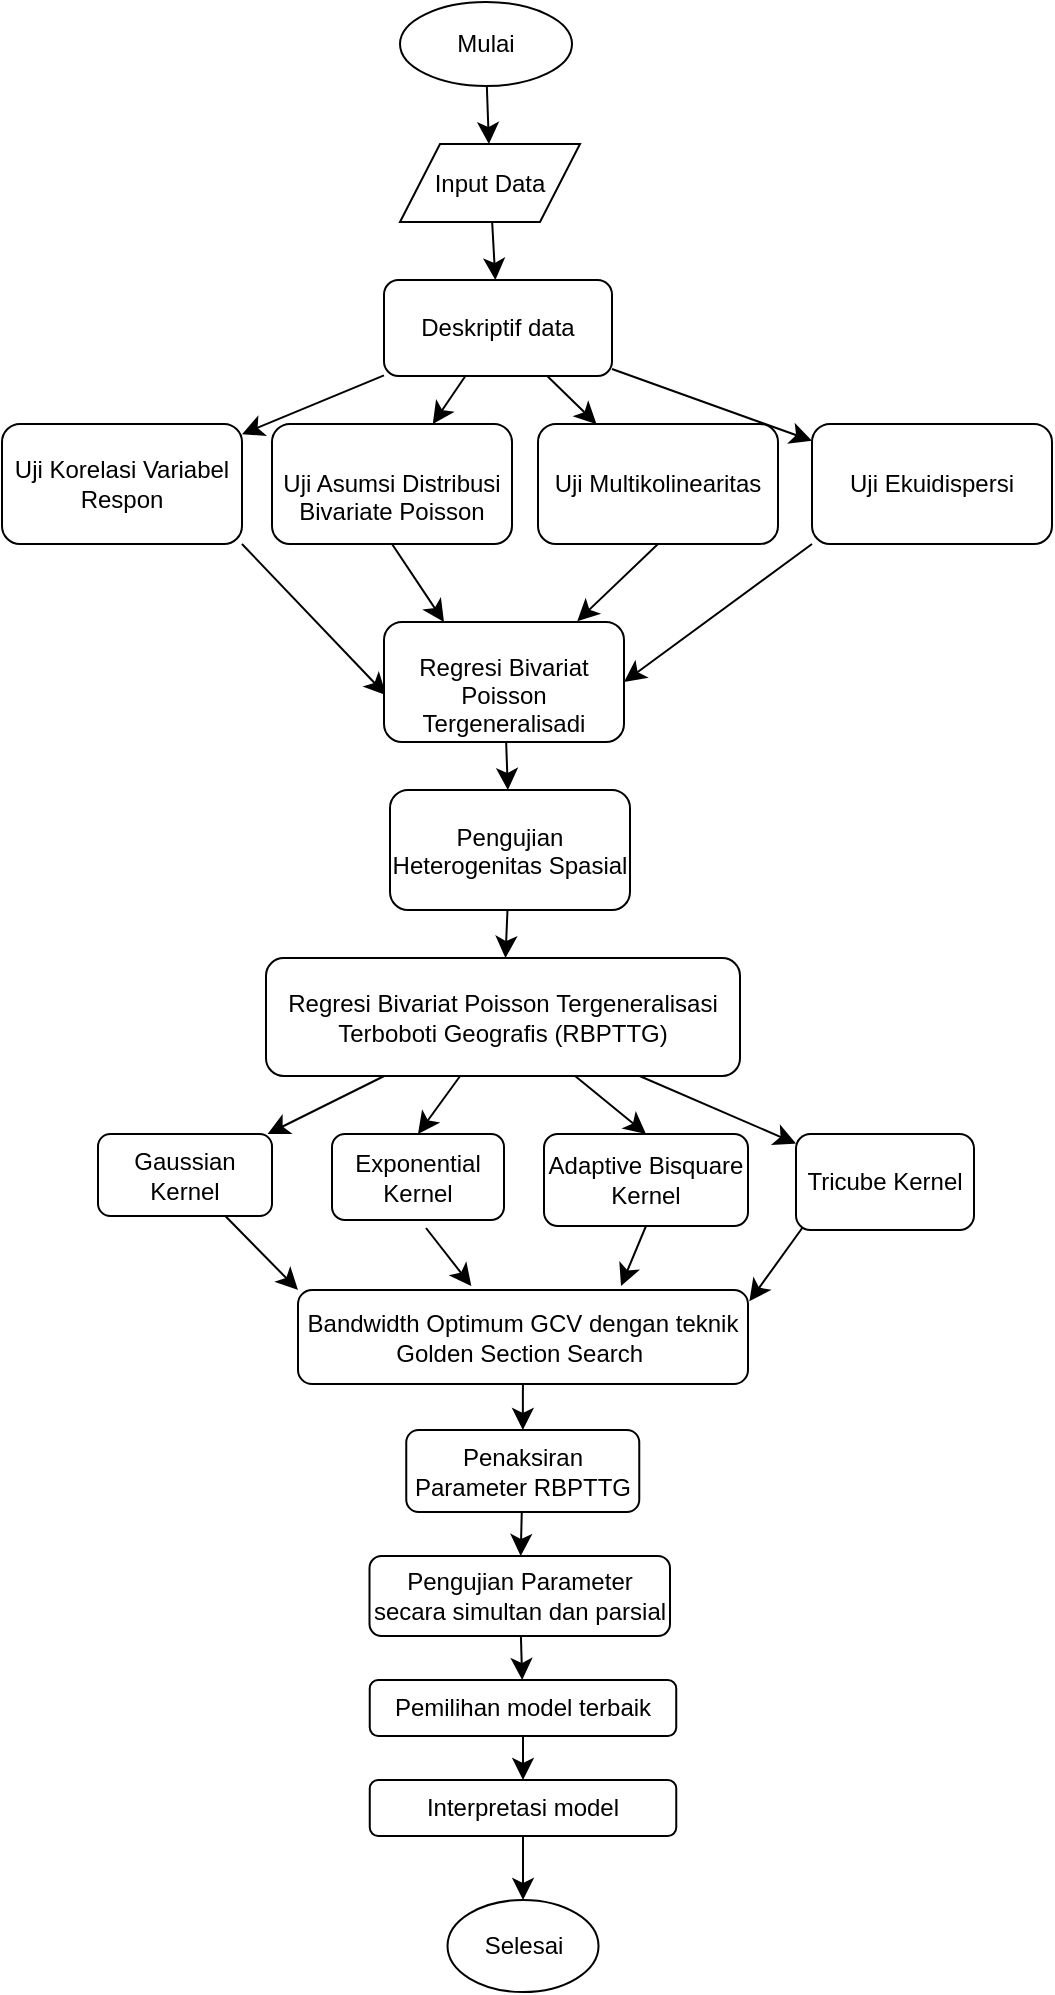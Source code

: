 <mxfile version="24.6.2" type="github">
  <diagram name="Halaman-1" id="i48Fd7POOyyuhkcfSVME">
    <mxGraphModel dx="1754" dy="745" grid="0" gridSize="10" guides="1" tooltips="1" connect="1" arrows="1" fold="1" page="0" pageScale="1" pageWidth="827" pageHeight="1169" math="0" shadow="0">
      <root>
        <mxCell id="0" />
        <mxCell id="1" parent="0" />
        <mxCell id="C_xtprhxzzLFxO2ezti8-9" value="" style="edgeStyle=none;curved=1;rounded=0;orthogonalLoop=1;jettySize=auto;html=1;fontSize=12;startSize=8;endSize=8;" edge="1" parent="1" source="C_xtprhxzzLFxO2ezti8-1" target="C_xtprhxzzLFxO2ezti8-8">
          <mxGeometry relative="1" as="geometry" />
        </mxCell>
        <mxCell id="C_xtprhxzzLFxO2ezti8-1" value="Mulai" style="ellipse;whiteSpace=wrap;html=1;" vertex="1" parent="1">
          <mxGeometry x="122" y="85" width="86" height="42" as="geometry" />
        </mxCell>
        <mxCell id="C_xtprhxzzLFxO2ezti8-11" value="" style="edgeStyle=none;curved=1;rounded=0;orthogonalLoop=1;jettySize=auto;html=1;fontSize=12;startSize=8;endSize=8;" edge="1" parent="1" source="C_xtprhxzzLFxO2ezti8-8" target="C_xtprhxzzLFxO2ezti8-10">
          <mxGeometry relative="1" as="geometry" />
        </mxCell>
        <mxCell id="C_xtprhxzzLFxO2ezti8-8" value="Input Data" style="shape=parallelogram;perimeter=parallelogramPerimeter;whiteSpace=wrap;html=1;fixedSize=1;" vertex="1" parent="1">
          <mxGeometry x="122" y="156" width="90" height="39" as="geometry" />
        </mxCell>
        <mxCell id="C_xtprhxzzLFxO2ezti8-15" value="" style="edgeStyle=none;curved=1;rounded=0;orthogonalLoop=1;jettySize=auto;html=1;fontSize=12;startSize=8;endSize=8;" edge="1" parent="1" source="C_xtprhxzzLFxO2ezti8-10" target="C_xtprhxzzLFxO2ezti8-14">
          <mxGeometry relative="1" as="geometry" />
        </mxCell>
        <mxCell id="C_xtprhxzzLFxO2ezti8-17" value="" style="edgeStyle=none;curved=1;rounded=0;orthogonalLoop=1;jettySize=auto;html=1;fontSize=12;startSize=8;endSize=8;" edge="1" parent="1" source="C_xtprhxzzLFxO2ezti8-10" target="C_xtprhxzzLFxO2ezti8-16">
          <mxGeometry relative="1" as="geometry" />
        </mxCell>
        <mxCell id="C_xtprhxzzLFxO2ezti8-19" value="" style="edgeStyle=none;curved=1;rounded=0;orthogonalLoop=1;jettySize=auto;html=1;fontSize=12;startSize=8;endSize=8;" edge="1" parent="1" source="C_xtprhxzzLFxO2ezti8-10" target="C_xtprhxzzLFxO2ezti8-18">
          <mxGeometry relative="1" as="geometry" />
        </mxCell>
        <mxCell id="C_xtprhxzzLFxO2ezti8-31" value="" style="edgeStyle=none;curved=1;rounded=0;orthogonalLoop=1;jettySize=auto;html=1;fontSize=12;startSize=8;endSize=8;" edge="1" parent="1" source="C_xtprhxzzLFxO2ezti8-10" target="C_xtprhxzzLFxO2ezti8-30">
          <mxGeometry relative="1" as="geometry" />
        </mxCell>
        <mxCell id="C_xtprhxzzLFxO2ezti8-10" value="Deskriptif data" style="rounded=1;whiteSpace=wrap;html=1;" vertex="1" parent="1">
          <mxGeometry x="114" y="224" width="114" height="48" as="geometry" />
        </mxCell>
        <mxCell id="C_xtprhxzzLFxO2ezti8-27" value="" style="edgeStyle=none;curved=1;rounded=0;orthogonalLoop=1;jettySize=auto;html=1;fontSize=12;startSize=8;endSize=8;exitX=1;exitY=1;exitDx=0;exitDy=0;entryX=0.009;entryY=0.609;entryDx=0;entryDy=0;entryPerimeter=0;" edge="1" parent="1" source="C_xtprhxzzLFxO2ezti8-14" target="C_xtprhxzzLFxO2ezti8-24">
          <mxGeometry relative="1" as="geometry">
            <mxPoint x="113" y="387" as="targetPoint" />
          </mxGeometry>
        </mxCell>
        <mxCell id="C_xtprhxzzLFxO2ezti8-14" value="Uji Korelasi Variabel Respon" style="rounded=1;whiteSpace=wrap;html=1;" vertex="1" parent="1">
          <mxGeometry x="-77" y="296" width="120" height="60" as="geometry" />
        </mxCell>
        <mxCell id="C_xtprhxzzLFxO2ezti8-25" value="" style="edgeStyle=none;curved=1;rounded=0;orthogonalLoop=1;jettySize=auto;html=1;fontSize=12;startSize=8;endSize=8;entryX=0.25;entryY=0;entryDx=0;entryDy=0;exitX=0.5;exitY=1;exitDx=0;exitDy=0;" edge="1" parent="1" source="C_xtprhxzzLFxO2ezti8-16" target="C_xtprhxzzLFxO2ezti8-24">
          <mxGeometry relative="1" as="geometry" />
        </mxCell>
        <mxCell id="C_xtprhxzzLFxO2ezti8-16" value="&lt;p style=&quot;margin-bottom: 0.0pt; line-height: normal;&quot; align=&quot;center&quot; class=&quot;MsoNormal&quot;&gt;&lt;span lang=&quot;EN-GB&quot;&gt;Uji Asumsi Distribusi Bivariate Poisson&lt;/span&gt;&lt;/p&gt;" style="rounded=1;whiteSpace=wrap;html=1;" vertex="1" parent="1">
          <mxGeometry x="58" y="296" width="120" height="60" as="geometry" />
        </mxCell>
        <mxCell id="C_xtprhxzzLFxO2ezti8-23" value="" style="edgeStyle=none;curved=1;rounded=0;orthogonalLoop=1;jettySize=auto;html=1;fontSize=12;startSize=8;endSize=8;exitX=0.5;exitY=1;exitDx=0;exitDy=0;entryX=0.805;entryY=-0.006;entryDx=0;entryDy=0;entryPerimeter=0;" edge="1" parent="1" source="C_xtprhxzzLFxO2ezti8-18" target="C_xtprhxzzLFxO2ezti8-24">
          <mxGeometry relative="1" as="geometry">
            <mxPoint x="180" y="393" as="targetPoint" />
          </mxGeometry>
        </mxCell>
        <mxCell id="C_xtprhxzzLFxO2ezti8-18" value="Uji Multikolinearitas" style="rounded=1;whiteSpace=wrap;html=1;" vertex="1" parent="1">
          <mxGeometry x="191" y="296" width="120" height="60" as="geometry" />
        </mxCell>
        <mxCell id="C_xtprhxzzLFxO2ezti8-29" value="" style="edgeStyle=none;curved=1;rounded=0;orthogonalLoop=1;jettySize=auto;html=1;fontSize=12;startSize=8;endSize=8;" edge="1" parent="1" source="C_xtprhxzzLFxO2ezti8-24" target="C_xtprhxzzLFxO2ezti8-28">
          <mxGeometry relative="1" as="geometry" />
        </mxCell>
        <mxCell id="C_xtprhxzzLFxO2ezti8-24" value="&lt;p style=&quot;margin-bottom: 0.0pt; line-height: normal;&quot; align=&quot;center&quot; class=&quot;MsoNormal&quot;&gt;Regresi Bivariat Poisson Tergeneralisadi&lt;br&gt;&lt;/p&gt;" style="rounded=1;whiteSpace=wrap;html=1;" vertex="1" parent="1">
          <mxGeometry x="114" y="395" width="120" height="60" as="geometry" />
        </mxCell>
        <mxCell id="C_xtprhxzzLFxO2ezti8-35" value="" style="edgeStyle=none;curved=1;rounded=0;orthogonalLoop=1;jettySize=auto;html=1;fontSize=12;startSize=8;endSize=8;" edge="1" parent="1" source="C_xtprhxzzLFxO2ezti8-28" target="C_xtprhxzzLFxO2ezti8-34">
          <mxGeometry relative="1" as="geometry" />
        </mxCell>
        <mxCell id="C_xtprhxzzLFxO2ezti8-28" value="&lt;p style=&quot;line-height: normal;&quot; align=&quot;center&quot; class=&quot;MsoNormal&quot;&gt;&lt;span lang=&quot;EN-GB&quot;&gt;Pengujian Heterogenitas Spasial&lt;/span&gt;&lt;/p&gt;" style="rounded=1;whiteSpace=wrap;html=1;" vertex="1" parent="1">
          <mxGeometry x="117" y="479" width="120" height="60" as="geometry" />
        </mxCell>
        <mxCell id="C_xtprhxzzLFxO2ezti8-33" value="" style="edgeStyle=none;curved=1;rounded=0;orthogonalLoop=1;jettySize=auto;html=1;fontSize=12;startSize=8;endSize=8;entryX=1;entryY=0.5;entryDx=0;entryDy=0;exitX=0;exitY=1;exitDx=0;exitDy=0;" edge="1" parent="1" source="C_xtprhxzzLFxO2ezti8-30" target="C_xtprhxzzLFxO2ezti8-24">
          <mxGeometry relative="1" as="geometry">
            <mxPoint x="242" y="405" as="targetPoint" />
          </mxGeometry>
        </mxCell>
        <mxCell id="C_xtprhxzzLFxO2ezti8-30" value="Uji Ekuidispersi" style="rounded=1;whiteSpace=wrap;html=1;" vertex="1" parent="1">
          <mxGeometry x="328" y="296" width="120" height="60" as="geometry" />
        </mxCell>
        <mxCell id="C_xtprhxzzLFxO2ezti8-37" value="" style="edgeStyle=none;curved=1;rounded=0;orthogonalLoop=1;jettySize=auto;html=1;fontSize=12;startSize=8;endSize=8;" edge="1" parent="1" source="C_xtprhxzzLFxO2ezti8-34" target="C_xtprhxzzLFxO2ezti8-36">
          <mxGeometry relative="1" as="geometry" />
        </mxCell>
        <mxCell id="C_xtprhxzzLFxO2ezti8-39" value="" style="edgeStyle=none;curved=1;rounded=0;orthogonalLoop=1;jettySize=auto;html=1;fontSize=12;startSize=8;endSize=8;entryX=0.5;entryY=0;entryDx=0;entryDy=0;" edge="1" parent="1" source="C_xtprhxzzLFxO2ezti8-34" target="C_xtprhxzzLFxO2ezti8-38">
          <mxGeometry relative="1" as="geometry" />
        </mxCell>
        <mxCell id="C_xtprhxzzLFxO2ezti8-41" value="" style="edgeStyle=none;curved=1;rounded=0;orthogonalLoop=1;jettySize=auto;html=1;fontSize=12;startSize=8;endSize=8;entryX=0.5;entryY=0;entryDx=0;entryDy=0;" edge="1" parent="1" source="C_xtprhxzzLFxO2ezti8-34" target="C_xtprhxzzLFxO2ezti8-40">
          <mxGeometry relative="1" as="geometry" />
        </mxCell>
        <mxCell id="C_xtprhxzzLFxO2ezti8-43" value="" style="edgeStyle=none;curved=1;rounded=0;orthogonalLoop=1;jettySize=auto;html=1;fontSize=12;startSize=8;endSize=8;" edge="1" parent="1" source="C_xtprhxzzLFxO2ezti8-34" target="C_xtprhxzzLFxO2ezti8-42">
          <mxGeometry relative="1" as="geometry" />
        </mxCell>
        <mxCell id="C_xtprhxzzLFxO2ezti8-34" value="&lt;p align=&quot;center&quot; class=&quot;MsoNormal&quot;&gt;&lt;span style=&quot;background-color: initial;&quot;&gt;Regresi Bivariat Poisson&amp;nbsp;&lt;/span&gt;&lt;span style=&quot;background-color: initial;&quot;&gt;Tergeneralisasi Terboboti Geografis&amp;nbsp;&lt;/span&gt;&lt;span style=&quot;background-color: initial;&quot;&gt;(RBPTTG)&lt;/span&gt;&lt;/p&gt;" style="rounded=1;whiteSpace=wrap;html=1;" vertex="1" parent="1">
          <mxGeometry x="55" y="563" width="237" height="59" as="geometry" />
        </mxCell>
        <mxCell id="C_xtprhxzzLFxO2ezti8-51" value="" style="edgeStyle=none;curved=1;rounded=0;orthogonalLoop=1;jettySize=auto;html=1;fontSize=12;startSize=8;endSize=8;entryX=0;entryY=0;entryDx=0;entryDy=0;" edge="1" parent="1" source="C_xtprhxzzLFxO2ezti8-36" target="C_xtprhxzzLFxO2ezti8-52">
          <mxGeometry relative="1" as="geometry">
            <mxPoint x="110" y="727" as="targetPoint" />
          </mxGeometry>
        </mxCell>
        <mxCell id="C_xtprhxzzLFxO2ezti8-36" value="&lt;p align=&quot;center&quot; class=&quot;MsoNormal&quot;&gt;Gaussian Kernel&lt;/p&gt;" style="rounded=1;whiteSpace=wrap;html=1;" vertex="1" parent="1">
          <mxGeometry x="-29" y="651" width="87" height="41" as="geometry" />
        </mxCell>
        <mxCell id="C_xtprhxzzLFxO2ezti8-47" value="" style="edgeStyle=none;curved=1;rounded=0;orthogonalLoop=1;jettySize=auto;html=1;fontSize=12;startSize=8;endSize=8;" edge="1" parent="1">
          <mxGeometry relative="1" as="geometry">
            <mxPoint x="135" y="698" as="sourcePoint" />
            <mxPoint x="157.661" y="727" as="targetPoint" />
          </mxGeometry>
        </mxCell>
        <mxCell id="C_xtprhxzzLFxO2ezti8-38" value="&lt;p align=&quot;center&quot; class=&quot;MsoNormal&quot;&gt;Exponential Kernel&lt;/p&gt;" style="rounded=1;whiteSpace=wrap;html=1;" vertex="1" parent="1">
          <mxGeometry x="88" y="651" width="86" height="43" as="geometry" />
        </mxCell>
        <mxCell id="C_xtprhxzzLFxO2ezti8-45" value="" style="edgeStyle=none;curved=1;rounded=0;orthogonalLoop=1;jettySize=auto;html=1;fontSize=12;startSize=8;endSize=8;exitX=0.5;exitY=1;exitDx=0;exitDy=0;" edge="1" parent="1" source="C_xtprhxzzLFxO2ezti8-40">
          <mxGeometry relative="1" as="geometry">
            <mxPoint x="232.514" y="727" as="targetPoint" />
          </mxGeometry>
        </mxCell>
        <mxCell id="C_xtprhxzzLFxO2ezti8-40" value="&lt;p align=&quot;center&quot; class=&quot;MsoNormal&quot;&gt;Adaptive Bisquare Kernel&lt;/p&gt;" style="rounded=1;whiteSpace=wrap;html=1;" vertex="1" parent="1">
          <mxGeometry x="194" y="651" width="102" height="46" as="geometry" />
        </mxCell>
        <mxCell id="C_xtprhxzzLFxO2ezti8-49" value="" style="edgeStyle=none;curved=1;rounded=0;orthogonalLoop=1;jettySize=auto;html=1;fontSize=12;startSize=8;endSize=8;entryX=1.003;entryY=0.121;entryDx=0;entryDy=0;entryPerimeter=0;" edge="1" parent="1" target="C_xtprhxzzLFxO2ezti8-52">
          <mxGeometry relative="1" as="geometry">
            <mxPoint x="326" y="694" as="sourcePoint" />
            <mxPoint x="303.772" y="743.125" as="targetPoint" />
          </mxGeometry>
        </mxCell>
        <mxCell id="C_xtprhxzzLFxO2ezti8-42" value="&lt;p align=&quot;center&quot; class=&quot;MsoNormal&quot;&gt;Tricube Kernel&lt;/p&gt;" style="rounded=1;whiteSpace=wrap;html=1;" vertex="1" parent="1">
          <mxGeometry x="320" y="651" width="89" height="48" as="geometry" />
        </mxCell>
        <mxCell id="C_xtprhxzzLFxO2ezti8-54" value="" style="edgeStyle=none;curved=1;rounded=0;orthogonalLoop=1;jettySize=auto;html=1;fontSize=12;startSize=8;endSize=8;" edge="1" parent="1" source="C_xtprhxzzLFxO2ezti8-52" target="C_xtprhxzzLFxO2ezti8-53">
          <mxGeometry relative="1" as="geometry" />
        </mxCell>
        <mxCell id="C_xtprhxzzLFxO2ezti8-52" value="Bandwidth Optimum GCV dengan teknik Golden Section Search&amp;nbsp;" style="rounded=1;whiteSpace=wrap;html=1;" vertex="1" parent="1">
          <mxGeometry x="71" y="729" width="225" height="47" as="geometry" />
        </mxCell>
        <mxCell id="C_xtprhxzzLFxO2ezti8-56" value="" style="edgeStyle=none;curved=1;rounded=0;orthogonalLoop=1;jettySize=auto;html=1;fontSize=12;startSize=8;endSize=8;" edge="1" parent="1" source="C_xtprhxzzLFxO2ezti8-53" target="C_xtprhxzzLFxO2ezti8-55">
          <mxGeometry relative="1" as="geometry" />
        </mxCell>
        <mxCell id="C_xtprhxzzLFxO2ezti8-53" value="Penaksiran Parameter RBPTTG" style="whiteSpace=wrap;html=1;rounded=1;" vertex="1" parent="1">
          <mxGeometry x="125.13" y="799" width="116.5" height="41" as="geometry" />
        </mxCell>
        <mxCell id="C_xtprhxzzLFxO2ezti8-58" value="" style="edgeStyle=none;curved=1;rounded=0;orthogonalLoop=1;jettySize=auto;html=1;fontSize=12;startSize=8;endSize=8;" edge="1" parent="1" source="C_xtprhxzzLFxO2ezti8-55" target="C_xtprhxzzLFxO2ezti8-57">
          <mxGeometry relative="1" as="geometry" />
        </mxCell>
        <mxCell id="C_xtprhxzzLFxO2ezti8-55" value="&lt;p align=&quot;center&quot; class=&quot;MsoNormal&quot;&gt;&lt;span lang=&quot;EN-GB&quot;&gt;Pengujian Parameter secara simultan dan parsial&lt;/span&gt;&lt;/p&gt;" style="whiteSpace=wrap;html=1;rounded=1;" vertex="1" parent="1">
          <mxGeometry x="106.75" y="862" width="150.25" height="40" as="geometry" />
        </mxCell>
        <mxCell id="C_xtprhxzzLFxO2ezti8-60" value="" style="edgeStyle=none;curved=1;rounded=0;orthogonalLoop=1;jettySize=auto;html=1;fontSize=12;startSize=8;endSize=8;" edge="1" parent="1" source="C_xtprhxzzLFxO2ezti8-57" target="C_xtprhxzzLFxO2ezti8-59">
          <mxGeometry relative="1" as="geometry" />
        </mxCell>
        <mxCell id="C_xtprhxzzLFxO2ezti8-57" value="&lt;p align=&quot;center&quot; class=&quot;MsoNormal&quot;&gt;&lt;span lang=&quot;EN-GB&quot;&gt;Pemilihan model terbaik&lt;/span&gt;&lt;/p&gt;" style="whiteSpace=wrap;html=1;rounded=1;" vertex="1" parent="1">
          <mxGeometry x="106.87" y="924" width="153.25" height="28" as="geometry" />
        </mxCell>
        <mxCell id="C_xtprhxzzLFxO2ezti8-62" value="" style="edgeStyle=none;curved=1;rounded=0;orthogonalLoop=1;jettySize=auto;html=1;fontSize=12;startSize=8;endSize=8;" edge="1" parent="1" source="C_xtprhxzzLFxO2ezti8-59" target="C_xtprhxzzLFxO2ezti8-61">
          <mxGeometry relative="1" as="geometry" />
        </mxCell>
        <mxCell id="C_xtprhxzzLFxO2ezti8-59" value="&lt;p align=&quot;center&quot; class=&quot;MsoNormal&quot;&gt;&lt;span lang=&quot;EN-GB&quot;&gt;Interpretasi model&lt;/span&gt;&lt;/p&gt;" style="whiteSpace=wrap;html=1;rounded=1;" vertex="1" parent="1">
          <mxGeometry x="106.88" y="974" width="153.25" height="28" as="geometry" />
        </mxCell>
        <mxCell id="C_xtprhxzzLFxO2ezti8-61" value="Selesai" style="ellipse;whiteSpace=wrap;html=1;rounded=1;" vertex="1" parent="1">
          <mxGeometry x="145.76" y="1034" width="75.5" height="46" as="geometry" />
        </mxCell>
      </root>
    </mxGraphModel>
  </diagram>
</mxfile>
